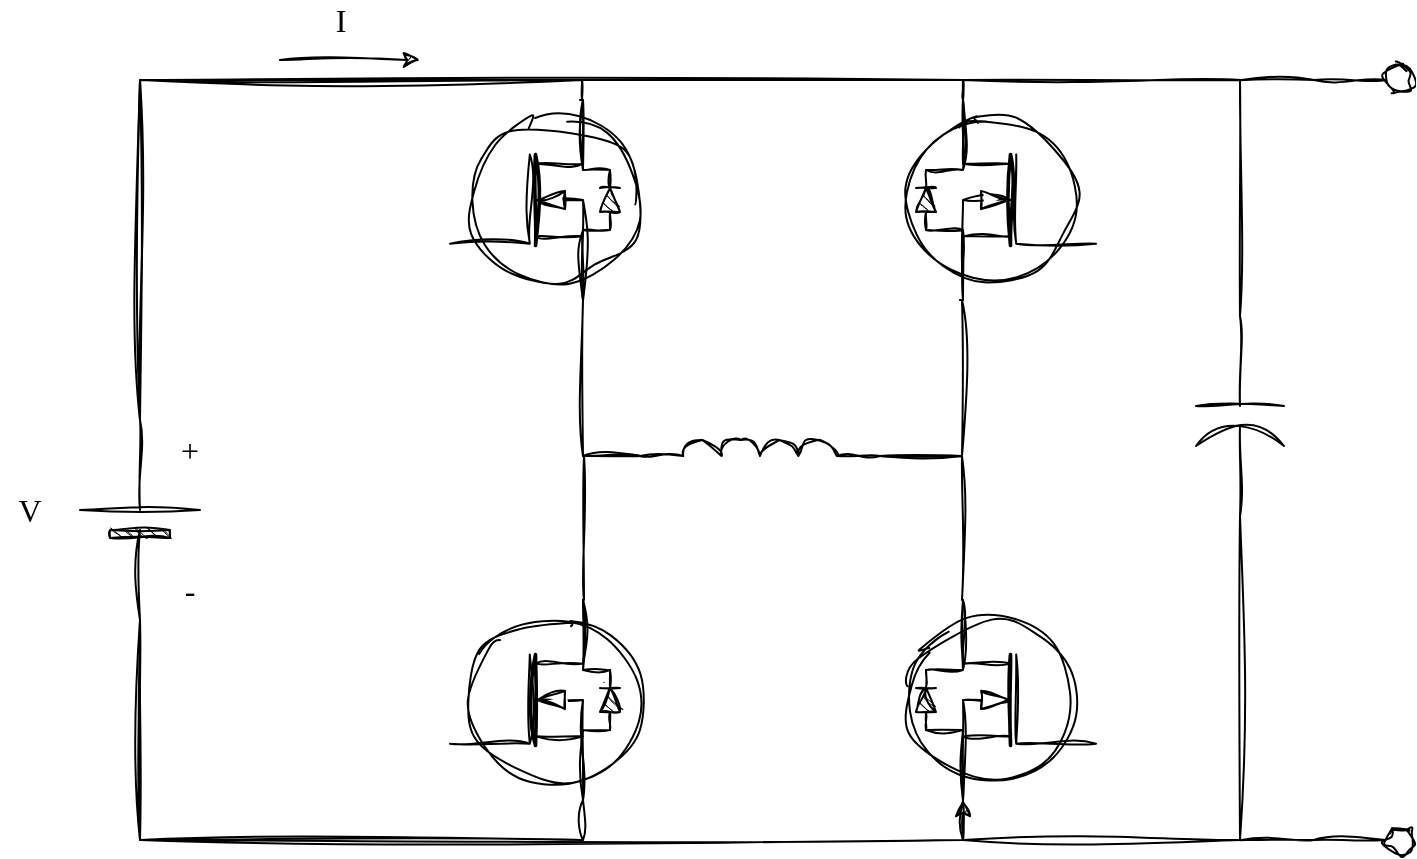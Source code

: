 <mxfile version="26.3.0">
  <diagram name="Page-1" id="16e2658f-23c8-b752-8be9-c03fbebb8bbe">
    <mxGraphModel dx="1188" dy="713" grid="1" gridSize="10" guides="1" tooltips="1" connect="1" arrows="0" fold="1" page="1" pageScale="1" pageWidth="1100" pageHeight="850" background="none" math="0" shadow="0">
      <root>
        <mxCell id="0" />
        <mxCell id="1" parent="0" />
        <mxCell id="bFkIcU74oftvkq_Jt4xh-32" style="edgeStyle=orthogonalEdgeStyle;rounded=0;orthogonalLoop=1;jettySize=auto;html=1;exitX=1;exitY=0.5;exitDx=0;exitDy=0;exitPerimeter=0;endArrow=none;startFill=0;sketch=1;curveFitting=1;jiggle=2;shadow=0;" edge="1" parent="1" source="6d250d948d6a1778-1">
          <mxGeometry relative="1" as="geometry">
            <mxPoint x="450" y="110" as="targetPoint" />
            <Array as="points">
              <mxPoint x="230" y="100" />
              <mxPoint x="451" y="100" />
              <mxPoint x="451" y="110" />
            </Array>
          </mxGeometry>
        </mxCell>
        <mxCell id="6d250d948d6a1778-1" value="" style="verticalLabelPosition=bottom;shadow=0;dashed=0;align=center;fillColor=#000000;html=1;verticalAlign=top;strokeWidth=1;shape=mxgraph.electrical.miscellaneous.monocell_battery;rounded=1;comic=0;labelBackgroundColor=none;fontFamily=Verdana;fontSize=12;rotation=-90;sketch=1;curveFitting=1;jiggle=2;" parent="1" vertex="1">
          <mxGeometry x="180" y="290" width="100" height="60" as="geometry" />
        </mxCell>
        <mxCell id="6d250d948d6a1778-21" value="I" style="endArrow=classic;html=1;labelBackgroundColor=none;strokeWidth=1;fontFamily=Verdana;fontSize=16;sketch=1;curveFitting=1;jiggle=2;shadow=0;" parent="1" edge="1">
          <mxGeometry x="-0.143" y="20" width="50" height="50" relative="1" as="geometry">
            <mxPoint x="300" y="90" as="sourcePoint" />
            <mxPoint x="370" y="90" as="targetPoint" />
            <mxPoint as="offset" />
          </mxGeometry>
        </mxCell>
        <mxCell id="bFkIcU74oftvkq_Jt4xh-30" style="edgeStyle=orthogonalEdgeStyle;rounded=0;orthogonalLoop=1;jettySize=auto;html=1;exitX=1;exitY=1;exitDx=0;exitDy=0;exitPerimeter=0;endArrow=none;startFill=0;sketch=1;curveFitting=1;jiggle=2;shadow=0;" edge="1" parent="1" source="bFkIcU74oftvkq_Jt4xh-1">
          <mxGeometry relative="1" as="geometry">
            <mxPoint x="640" y="210" as="targetPoint" />
            <Array as="points">
              <mxPoint x="641" y="288" />
              <mxPoint x="641" y="210" />
            </Array>
          </mxGeometry>
        </mxCell>
        <mxCell id="bFkIcU74oftvkq_Jt4xh-1" value="" style="pointerEvents=1;verticalLabelPosition=bottom;shadow=0;dashed=0;align=center;html=1;verticalAlign=top;shape=mxgraph.electrical.inductors.inductor_3;sketch=1;curveFitting=1;jiggle=2;" vertex="1" parent="1">
          <mxGeometry x="480" y="280" width="120" height="8" as="geometry" />
        </mxCell>
        <mxCell id="bFkIcU74oftvkq_Jt4xh-6" value="" style="group;sketch=1;curveFitting=1;jiggle=2;shadow=0;" vertex="1" connectable="0" parent="1">
          <mxGeometry x="385" y="110" width="95" height="100" as="geometry" />
        </mxCell>
        <mxCell id="bFkIcU74oftvkq_Jt4xh-2" value="" style="verticalLabelPosition=bottom;shadow=0;dashed=0;align=center;html=1;verticalAlign=top;shape=mxgraph.electrical.mosfets1.n-channel_mosfet_1;sketch=1;curveFitting=1;jiggle=2;" vertex="1" parent="bFkIcU74oftvkq_Jt4xh-6">
          <mxGeometry width="95" height="100" as="geometry" />
        </mxCell>
        <mxCell id="bFkIcU74oftvkq_Jt4xh-3" value="" style="pointerEvents=1;fillColor=strokeColor;verticalLabelPosition=bottom;shadow=0;dashed=0;align=center;html=1;verticalAlign=top;shape=mxgraph.electrical.diodes.diode;direction=south;rotation=-180;sketch=1;curveFitting=1;jiggle=2;" vertex="1" parent="bFkIcU74oftvkq_Jt4xh-6">
          <mxGeometry x="75" y="35" width="10" height="30" as="geometry" />
        </mxCell>
        <mxCell id="bFkIcU74oftvkq_Jt4xh-4" style="edgeStyle=orthogonalEdgeStyle;rounded=0;orthogonalLoop=1;jettySize=auto;html=1;exitX=1;exitY=0.5;exitDx=0;exitDy=0;exitPerimeter=0;entryX=0.7;entryY=0;entryDx=0;entryDy=0;entryPerimeter=0;endArrow=none;startFill=0;sketch=1;curveFitting=1;jiggle=2;shadow=0;" edge="1" parent="bFkIcU74oftvkq_Jt4xh-6" source="bFkIcU74oftvkq_Jt4xh-3" target="bFkIcU74oftvkq_Jt4xh-2">
          <mxGeometry relative="1" as="geometry" />
        </mxCell>
        <mxCell id="bFkIcU74oftvkq_Jt4xh-5" style="edgeStyle=orthogonalEdgeStyle;rounded=0;orthogonalLoop=1;jettySize=auto;html=1;exitX=0;exitY=0.5;exitDx=0;exitDy=0;exitPerimeter=0;entryX=0.7;entryY=1;entryDx=0;entryDy=0;entryPerimeter=0;endArrow=none;startFill=0;sketch=1;curveFitting=1;jiggle=2;shadow=0;" edge="1" parent="bFkIcU74oftvkq_Jt4xh-6" source="bFkIcU74oftvkq_Jt4xh-3" target="bFkIcU74oftvkq_Jt4xh-2">
          <mxGeometry relative="1" as="geometry" />
        </mxCell>
        <mxCell id="bFkIcU74oftvkq_Jt4xh-7" value="" style="group;sketch=1;curveFitting=1;jiggle=2;shadow=0;" vertex="1" connectable="0" parent="1">
          <mxGeometry x="385" y="360" width="95" height="100" as="geometry" />
        </mxCell>
        <mxCell id="bFkIcU74oftvkq_Jt4xh-8" value="" style="verticalLabelPosition=bottom;shadow=0;dashed=0;align=center;html=1;verticalAlign=top;shape=mxgraph.electrical.mosfets1.n-channel_mosfet_1;sketch=1;curveFitting=1;jiggle=2;" vertex="1" parent="bFkIcU74oftvkq_Jt4xh-7">
          <mxGeometry width="95" height="100" as="geometry" />
        </mxCell>
        <mxCell id="bFkIcU74oftvkq_Jt4xh-9" value="" style="pointerEvents=1;fillColor=strokeColor;verticalLabelPosition=bottom;shadow=0;dashed=0;align=center;html=1;verticalAlign=top;shape=mxgraph.electrical.diodes.diode;direction=south;rotation=-180;sketch=1;curveFitting=1;jiggle=2;" vertex="1" parent="bFkIcU74oftvkq_Jt4xh-7">
          <mxGeometry x="75" y="35" width="10" height="30" as="geometry" />
        </mxCell>
        <mxCell id="bFkIcU74oftvkq_Jt4xh-10" style="edgeStyle=orthogonalEdgeStyle;rounded=0;orthogonalLoop=1;jettySize=auto;html=1;exitX=1;exitY=0.5;exitDx=0;exitDy=0;exitPerimeter=0;entryX=0.7;entryY=0;entryDx=0;entryDy=0;entryPerimeter=0;endArrow=none;startFill=0;sketch=1;curveFitting=1;jiggle=2;shadow=0;" edge="1" parent="bFkIcU74oftvkq_Jt4xh-7" source="bFkIcU74oftvkq_Jt4xh-9" target="bFkIcU74oftvkq_Jt4xh-8">
          <mxGeometry relative="1" as="geometry" />
        </mxCell>
        <mxCell id="bFkIcU74oftvkq_Jt4xh-11" style="edgeStyle=orthogonalEdgeStyle;rounded=0;orthogonalLoop=1;jettySize=auto;html=1;exitX=0;exitY=0.5;exitDx=0;exitDy=0;exitPerimeter=0;entryX=0.7;entryY=1;entryDx=0;entryDy=0;entryPerimeter=0;endArrow=none;startFill=0;sketch=1;curveFitting=1;jiggle=2;shadow=0;" edge="1" parent="bFkIcU74oftvkq_Jt4xh-7" source="bFkIcU74oftvkq_Jt4xh-9" target="bFkIcU74oftvkq_Jt4xh-8">
          <mxGeometry relative="1" as="geometry" />
        </mxCell>
        <mxCell id="bFkIcU74oftvkq_Jt4xh-24" value="" style="group;sketch=1;curveFitting=1;jiggle=2;shadow=0;" vertex="1" connectable="0" parent="1">
          <mxGeometry x="613" y="110" width="95" height="100" as="geometry" />
        </mxCell>
        <mxCell id="bFkIcU74oftvkq_Jt4xh-15" value="" style="verticalLabelPosition=bottom;shadow=0;dashed=0;align=center;html=1;verticalAlign=top;shape=mxgraph.electrical.mosfets1.n-channel_mosfet_1;container=0;flipH=1;sketch=1;curveFitting=1;jiggle=2;" vertex="1" parent="bFkIcU74oftvkq_Jt4xh-24">
          <mxGeometry width="95" height="100" as="geometry" />
        </mxCell>
        <mxCell id="bFkIcU74oftvkq_Jt4xh-16" value="" style="pointerEvents=1;fillColor=strokeColor;verticalLabelPosition=bottom;shadow=0;dashed=0;align=center;html=1;verticalAlign=top;shape=mxgraph.electrical.diodes.diode;direction=south;rotation=-180;container=0;sketch=1;curveFitting=1;jiggle=2;" vertex="1" parent="bFkIcU74oftvkq_Jt4xh-24">
          <mxGeometry x="5" y="35" width="10" height="30" as="geometry" />
        </mxCell>
        <mxCell id="bFkIcU74oftvkq_Jt4xh-17" style="edgeStyle=orthogonalEdgeStyle;rounded=0;orthogonalLoop=1;jettySize=auto;html=1;exitX=1;exitY=0.5;exitDx=0;exitDy=0;exitPerimeter=0;entryX=0.7;entryY=0;entryDx=0;entryDy=0;entryPerimeter=0;endArrow=none;startFill=0;sketch=1;curveFitting=1;jiggle=2;shadow=0;" edge="1" parent="bFkIcU74oftvkq_Jt4xh-24" source="bFkIcU74oftvkq_Jt4xh-16" target="bFkIcU74oftvkq_Jt4xh-15">
          <mxGeometry relative="1" as="geometry" />
        </mxCell>
        <mxCell id="bFkIcU74oftvkq_Jt4xh-18" style="edgeStyle=orthogonalEdgeStyle;rounded=0;orthogonalLoop=1;jettySize=auto;html=1;exitX=0;exitY=0.5;exitDx=0;exitDy=0;exitPerimeter=0;entryX=0.7;entryY=1;entryDx=0;entryDy=0;entryPerimeter=0;endArrow=none;startFill=0;sketch=1;curveFitting=1;jiggle=2;shadow=0;" edge="1" parent="bFkIcU74oftvkq_Jt4xh-24" source="bFkIcU74oftvkq_Jt4xh-16" target="bFkIcU74oftvkq_Jt4xh-15">
          <mxGeometry relative="1" as="geometry" />
        </mxCell>
        <mxCell id="bFkIcU74oftvkq_Jt4xh-25" value="" style="group;sketch=1;curveFitting=1;jiggle=2;shadow=0;" vertex="1" connectable="0" parent="1">
          <mxGeometry x="613" y="360" width="95" height="100" as="geometry" />
        </mxCell>
        <mxCell id="bFkIcU74oftvkq_Jt4xh-20" value="" style="verticalLabelPosition=bottom;shadow=0;dashed=0;align=center;html=1;verticalAlign=top;shape=mxgraph.electrical.mosfets1.n-channel_mosfet_1;container=0;flipH=1;sketch=1;curveFitting=1;jiggle=2;" vertex="1" parent="bFkIcU74oftvkq_Jt4xh-25">
          <mxGeometry width="95" height="100" as="geometry" />
        </mxCell>
        <mxCell id="bFkIcU74oftvkq_Jt4xh-21" value="" style="pointerEvents=1;fillColor=strokeColor;verticalLabelPosition=bottom;shadow=0;dashed=0;align=center;html=1;verticalAlign=top;shape=mxgraph.electrical.diodes.diode;direction=south;rotation=-180;container=0;sketch=1;curveFitting=1;jiggle=2;" vertex="1" parent="bFkIcU74oftvkq_Jt4xh-25">
          <mxGeometry x="5" y="35" width="10" height="30" as="geometry" />
        </mxCell>
        <mxCell id="bFkIcU74oftvkq_Jt4xh-22" style="edgeStyle=orthogonalEdgeStyle;rounded=0;orthogonalLoop=1;jettySize=auto;html=1;exitX=1;exitY=0.5;exitDx=0;exitDy=0;exitPerimeter=0;entryX=0.7;entryY=0;entryDx=0;entryDy=0;entryPerimeter=0;endArrow=none;startFill=0;sketch=1;curveFitting=1;jiggle=2;shadow=0;" edge="1" parent="bFkIcU74oftvkq_Jt4xh-25" source="bFkIcU74oftvkq_Jt4xh-21" target="bFkIcU74oftvkq_Jt4xh-20">
          <mxGeometry relative="1" as="geometry" />
        </mxCell>
        <mxCell id="bFkIcU74oftvkq_Jt4xh-23" style="edgeStyle=orthogonalEdgeStyle;rounded=0;orthogonalLoop=1;jettySize=auto;html=1;exitX=0;exitY=0.5;exitDx=0;exitDy=0;exitPerimeter=0;entryX=0.7;entryY=1;entryDx=0;entryDy=0;entryPerimeter=0;endArrow=none;startFill=0;sketch=1;curveFitting=1;jiggle=2;shadow=0;" edge="1" parent="bFkIcU74oftvkq_Jt4xh-25" source="bFkIcU74oftvkq_Jt4xh-21" target="bFkIcU74oftvkq_Jt4xh-20">
          <mxGeometry relative="1" as="geometry" />
        </mxCell>
        <mxCell id="bFkIcU74oftvkq_Jt4xh-26" style="edgeStyle=orthogonalEdgeStyle;rounded=0;orthogonalLoop=1;jettySize=auto;html=1;exitX=0;exitY=1;exitDx=0;exitDy=0;exitPerimeter=0;entryX=0.7;entryY=1;entryDx=0;entryDy=0;entryPerimeter=0;endArrow=none;startFill=0;sketch=1;curveFitting=1;jiggle=2;shadow=0;" edge="1" parent="1" source="bFkIcU74oftvkq_Jt4xh-1" target="bFkIcU74oftvkq_Jt4xh-2">
          <mxGeometry relative="1" as="geometry">
            <Array as="points">
              <mxPoint x="452" y="288" />
            </Array>
          </mxGeometry>
        </mxCell>
        <mxCell id="bFkIcU74oftvkq_Jt4xh-29" style="edgeStyle=orthogonalEdgeStyle;rounded=0;orthogonalLoop=1;jettySize=auto;html=1;exitX=0;exitY=1;exitDx=0;exitDy=0;exitPerimeter=0;entryX=0.7;entryY=0;entryDx=0;entryDy=0;entryPerimeter=0;endArrow=none;startFill=0;sketch=1;curveFitting=1;jiggle=2;shadow=0;" edge="1" parent="1" source="bFkIcU74oftvkq_Jt4xh-1" target="bFkIcU74oftvkq_Jt4xh-8">
          <mxGeometry relative="1" as="geometry">
            <Array as="points">
              <mxPoint x="452" y="288" />
              <mxPoint x="452" y="360" />
            </Array>
          </mxGeometry>
        </mxCell>
        <mxCell id="bFkIcU74oftvkq_Jt4xh-31" style="edgeStyle=orthogonalEdgeStyle;rounded=0;orthogonalLoop=1;jettySize=auto;html=1;exitX=1;exitY=1;exitDx=0;exitDy=0;exitPerimeter=0;entryX=0.7;entryY=0;entryDx=0;entryDy=0;entryPerimeter=0;endArrow=none;startFill=0;sketch=1;curveFitting=1;jiggle=2;shadow=0;" edge="1" parent="1" source="bFkIcU74oftvkq_Jt4xh-1" target="bFkIcU74oftvkq_Jt4xh-20">
          <mxGeometry relative="1" as="geometry">
            <Array as="points">
              <mxPoint x="641" y="288" />
              <mxPoint x="641" y="360" />
            </Array>
          </mxGeometry>
        </mxCell>
        <mxCell id="bFkIcU74oftvkq_Jt4xh-33" style="edgeStyle=orthogonalEdgeStyle;rounded=0;orthogonalLoop=1;jettySize=auto;html=1;exitX=1;exitY=0.5;exitDx=0;exitDy=0;exitPerimeter=0;entryX=0.7;entryY=0;entryDx=0;entryDy=0;entryPerimeter=0;endArrow=none;startFill=0;sketch=1;curveFitting=1;jiggle=2;shadow=0;" edge="1" parent="1" source="6d250d948d6a1778-1" target="bFkIcU74oftvkq_Jt4xh-15">
          <mxGeometry relative="1" as="geometry">
            <Array as="points">
              <mxPoint x="230" y="100" />
              <mxPoint x="641" y="100" />
            </Array>
          </mxGeometry>
        </mxCell>
        <mxCell id="bFkIcU74oftvkq_Jt4xh-34" style="edgeStyle=orthogonalEdgeStyle;rounded=0;orthogonalLoop=1;jettySize=auto;html=1;exitX=0;exitY=0.5;exitDx=0;exitDy=0;exitPerimeter=0;entryX=0.7;entryY=1;entryDx=0;entryDy=0;entryPerimeter=0;endArrow=none;startFill=0;sketch=1;curveFitting=1;jiggle=2;shadow=0;" edge="1" parent="1" source="6d250d948d6a1778-1" target="bFkIcU74oftvkq_Jt4xh-8">
          <mxGeometry relative="1" as="geometry" />
        </mxCell>
        <mxCell id="bFkIcU74oftvkq_Jt4xh-35" style="edgeStyle=orthogonalEdgeStyle;rounded=0;orthogonalLoop=1;jettySize=auto;html=1;exitX=0;exitY=0.5;exitDx=0;exitDy=0;exitPerimeter=0;entryX=0.7;entryY=1;entryDx=0;entryDy=0;entryPerimeter=0;endArrow=none;startFill=0;sketch=1;curveFitting=1;jiggle=2;shadow=0;" edge="1" parent="1" source="6d250d948d6a1778-1" target="bFkIcU74oftvkq_Jt4xh-20">
          <mxGeometry relative="1" as="geometry" />
        </mxCell>
        <mxCell id="bFkIcU74oftvkq_Jt4xh-36" value="" style="pointerEvents=1;verticalLabelPosition=bottom;shadow=0;dashed=0;align=center;html=1;verticalAlign=top;shape=mxgraph.electrical.capacitors.capacitor_2;rotation=90;sketch=1;curveFitting=1;jiggle=2;" vertex="1" parent="1">
          <mxGeometry x="730" y="246" width="100" height="44" as="geometry" />
        </mxCell>
        <mxCell id="bFkIcU74oftvkq_Jt4xh-37" style="edgeStyle=orthogonalEdgeStyle;rounded=0;orthogonalLoop=1;jettySize=auto;html=1;exitX=0;exitY=0.5;exitDx=0;exitDy=0;exitPerimeter=0;entryX=0.7;entryY=0;entryDx=0;entryDy=0;entryPerimeter=0;endArrow=none;startFill=0;sketch=1;curveFitting=1;jiggle=2;shadow=0;" edge="1" parent="1" source="bFkIcU74oftvkq_Jt4xh-36" target="bFkIcU74oftvkq_Jt4xh-15">
          <mxGeometry relative="1" as="geometry">
            <Array as="points">
              <mxPoint x="780" y="100" />
              <mxPoint x="642" y="100" />
            </Array>
          </mxGeometry>
        </mxCell>
        <mxCell id="bFkIcU74oftvkq_Jt4xh-38" style="edgeStyle=orthogonalEdgeStyle;rounded=0;orthogonalLoop=1;jettySize=auto;html=1;exitX=1;exitY=0.5;exitDx=0;exitDy=0;exitPerimeter=0;entryX=0.7;entryY=1;entryDx=0;entryDy=0;entryPerimeter=0;sketch=1;curveFitting=1;jiggle=2;shadow=0;" edge="1" parent="1" source="bFkIcU74oftvkq_Jt4xh-36" target="bFkIcU74oftvkq_Jt4xh-20">
          <mxGeometry relative="1" as="geometry" />
        </mxCell>
        <mxCell id="bFkIcU74oftvkq_Jt4xh-42" style="edgeStyle=orthogonalEdgeStyle;rounded=0;orthogonalLoop=1;jettySize=auto;html=1;exitX=0;exitY=0.5;exitDx=0;exitDy=0;endArrow=none;startFill=0;sketch=1;curveFitting=1;jiggle=2;shadow=0;" edge="1" parent="1" source="bFkIcU74oftvkq_Jt4xh-39">
          <mxGeometry relative="1" as="geometry">
            <mxPoint x="780" y="100.095" as="targetPoint" />
          </mxGeometry>
        </mxCell>
        <mxCell id="bFkIcU74oftvkq_Jt4xh-39" value="" style="ellipse;whiteSpace=wrap;html=1;sketch=1;curveFitting=1;jiggle=2;shadow=0;" vertex="1" parent="1">
          <mxGeometry x="853" y="93" width="14" height="14" as="geometry" />
        </mxCell>
        <mxCell id="bFkIcU74oftvkq_Jt4xh-41" style="edgeStyle=orthogonalEdgeStyle;rounded=0;orthogonalLoop=1;jettySize=auto;html=1;exitX=0;exitY=0.5;exitDx=0;exitDy=0;endArrow=none;startFill=0;sketch=1;curveFitting=1;jiggle=2;shadow=0;" edge="1" parent="1" source="bFkIcU74oftvkq_Jt4xh-40">
          <mxGeometry relative="1" as="geometry">
            <mxPoint x="780" y="480.095" as="targetPoint" />
          </mxGeometry>
        </mxCell>
        <mxCell id="bFkIcU74oftvkq_Jt4xh-40" value="" style="ellipse;whiteSpace=wrap;html=1;sketch=1;curveFitting=1;jiggle=2;shadow=0;" vertex="1" parent="1">
          <mxGeometry x="853" y="473" width="14" height="14" as="geometry" />
        </mxCell>
        <mxCell id="bFkIcU74oftvkq_Jt4xh-43" value="V" style="text;html=1;align=center;verticalAlign=middle;whiteSpace=wrap;rounded=0;fontFamily=Verdana;fontSize=16;sketch=1;curveFitting=1;jiggle=2;" vertex="1" parent="1">
          <mxGeometry x="160" y="300" width="30" height="30" as="geometry" />
        </mxCell>
        <mxCell id="bFkIcU74oftvkq_Jt4xh-44" value="+" style="text;html=1;align=center;verticalAlign=middle;whiteSpace=wrap;rounded=0;fontFamily=Verdana;fontSize=16;sketch=1;curveFitting=1;jiggle=2;" vertex="1" parent="1">
          <mxGeometry x="240" y="270" width="30" height="30" as="geometry" />
        </mxCell>
        <mxCell id="bFkIcU74oftvkq_Jt4xh-45" value="-" style="text;html=1;align=center;verticalAlign=middle;whiteSpace=wrap;rounded=0;fontFamily=Verdana;fontSize=16;sketch=1;curveFitting=1;jiggle=2;" vertex="1" parent="1">
          <mxGeometry x="240" y="340" width="30" height="30" as="geometry" />
        </mxCell>
      </root>
    </mxGraphModel>
  </diagram>
</mxfile>
